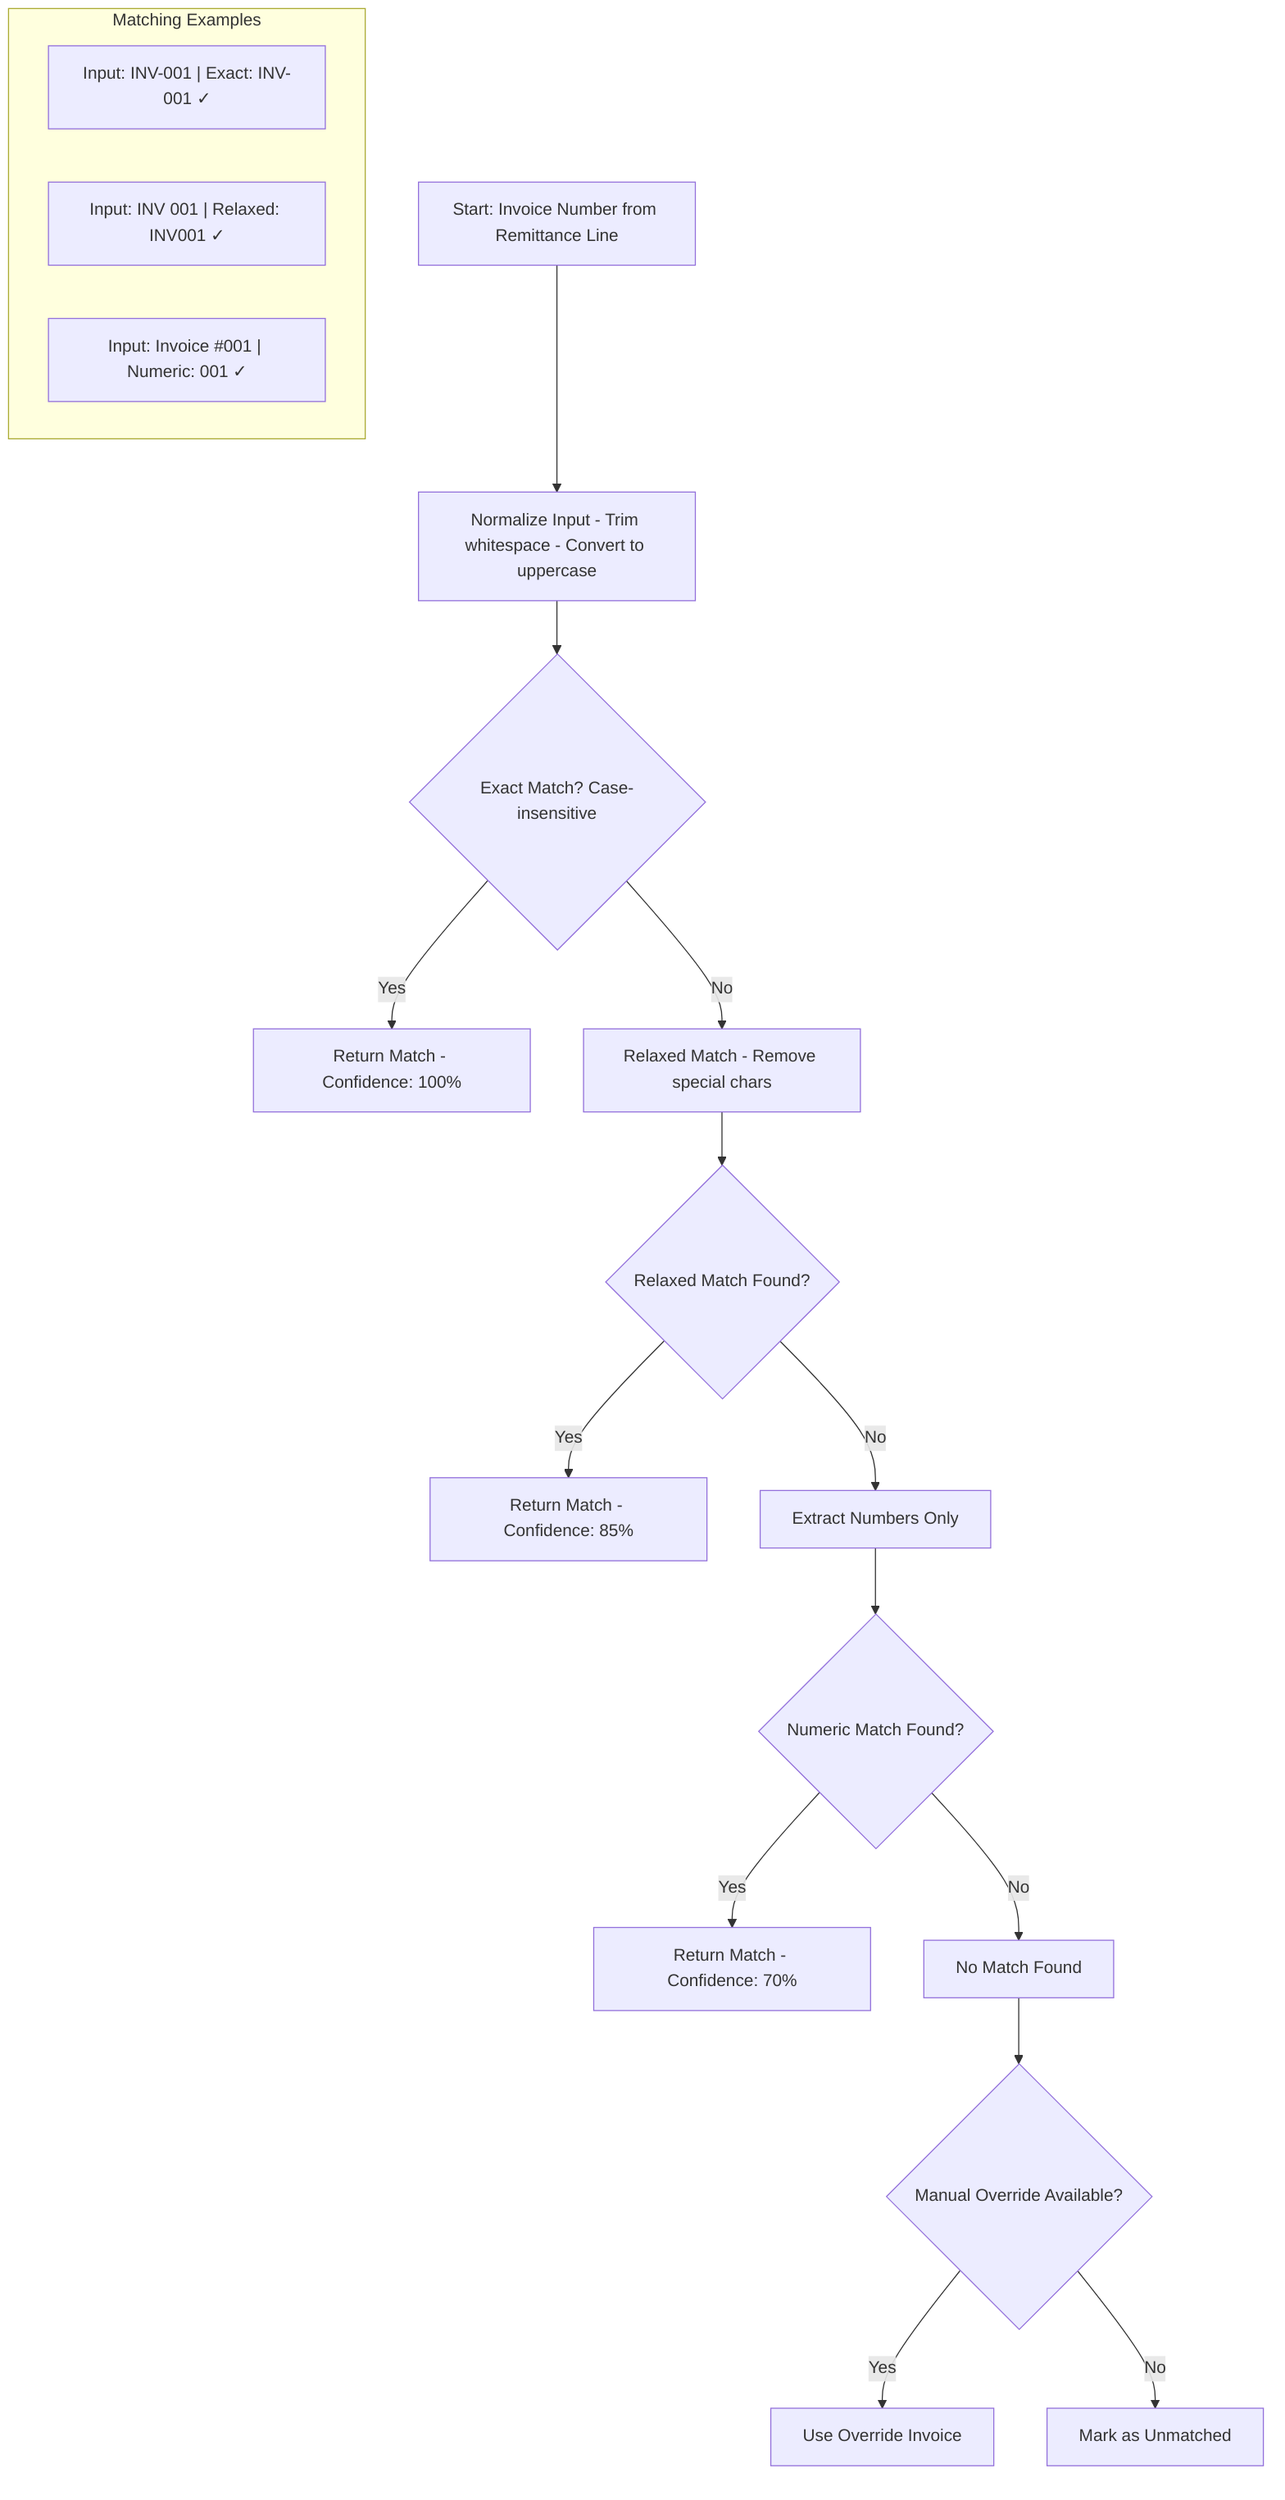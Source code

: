 flowchart TD
    A["Start: Invoice Number from Remittance Line"] --> B["Normalize Input - Trim whitespace - Convert to uppercase"]
    
    B --> C{"Exact Match? Case-insensitive"}
    C -->|Yes| D["Return Match - Confidence: 100%"]
    C -->|No| E["Relaxed Match - Remove special chars"]
    
    E --> F{"Relaxed Match Found?"}
    F -->|Yes| G["Return Match - Confidence: 85%"]
    F -->|No| H["Extract Numbers Only"]
    
    H --> I{"Numeric Match Found?"}
    I -->|Yes| J["Return Match - Confidence: 70%"]
    I -->|No| K["No Match Found"]
    
    K --> L{"Manual Override Available?"}
    L -->|Yes| M["Use Override Invoice"]
    L -->|No| N["Mark as Unmatched"]
    
    subgraph "Matching Examples"
        EX1["Input: INV-001 | Exact: INV-001 ✓"]
        EX2["Input: INV 001 | Relaxed: INV001 ✓"]
        EX3["Input: Invoice #001 | Numeric: 001 ✓"]
    end